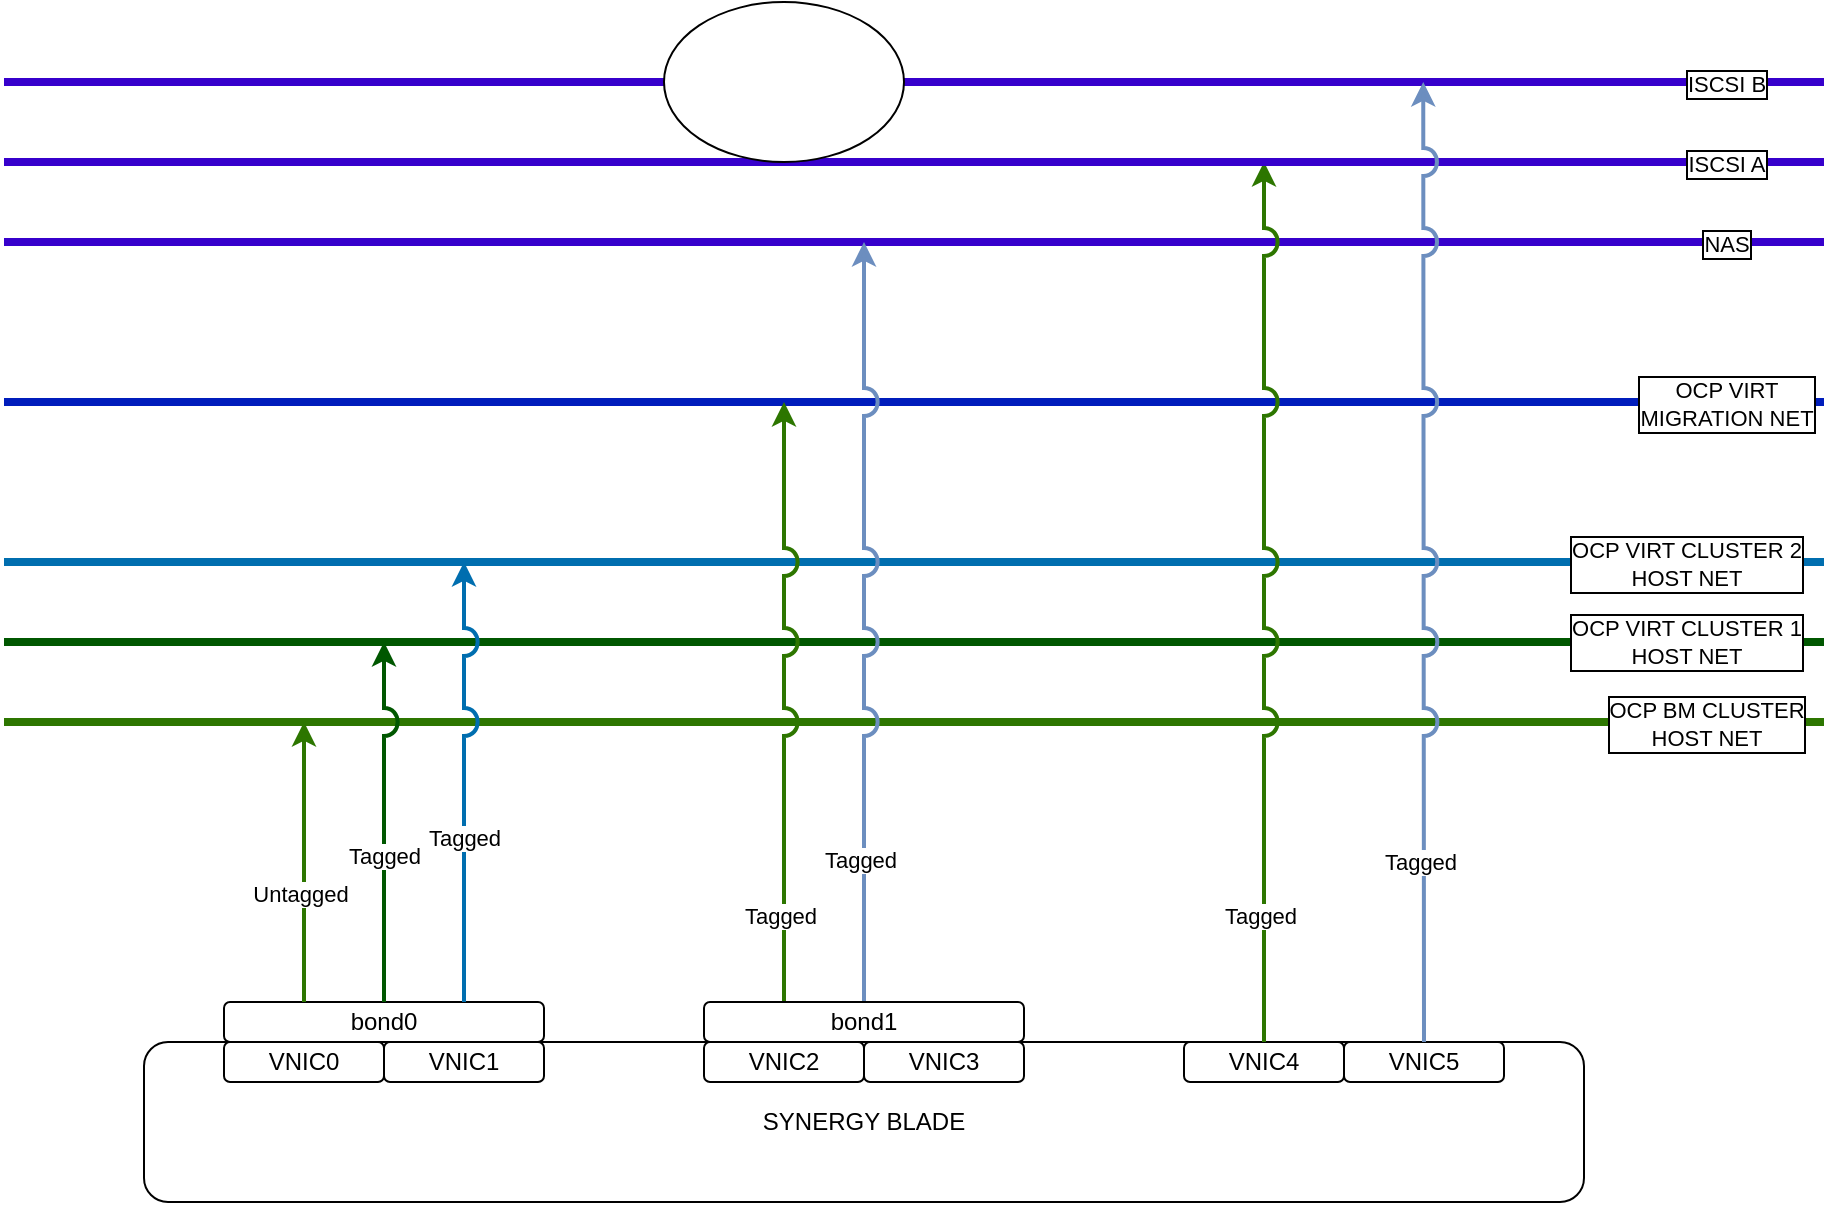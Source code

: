 <mxfile version="27.2.0">
  <diagram name="Page-1" id="nBz9LH9-IEHwwVWOcd3V">
    <mxGraphModel dx="2672" dy="1525" grid="1" gridSize="10" guides="0" tooltips="1" connect="1" arrows="1" fold="1" page="1" pageScale="1" pageWidth="1169" pageHeight="827" math="0" shadow="0">
      <root>
        <mxCell id="0" />
        <mxCell id="1" parent="0" />
        <mxCell id="LU3-slNKnOnuftCBF2Lh-32" value="" style="endArrow=none;html=1;rounded=0;strokeWidth=4;fillColor=#6a00ff;strokeColor=light-dark(#3700CC,#708090);" parent="1" edge="1">
          <mxGeometry width="50" height="50" relative="1" as="geometry">
            <mxPoint x="130" y="200" as="sourcePoint" />
            <mxPoint x="1040" y="200" as="targetPoint" />
          </mxGeometry>
        </mxCell>
        <mxCell id="LU3-slNKnOnuftCBF2Lh-33" value="NAS" style="edgeLabel;html=1;align=center;verticalAlign=middle;resizable=0;points=[];labelBorderColor=default;textShadow=0;labelPosition=center;verticalLabelPosition=middle;" parent="LU3-slNKnOnuftCBF2Lh-32" vertex="1" connectable="0">
          <mxGeometry x="-0.069" y="-1" relative="1" as="geometry">
            <mxPoint x="437" as="offset" />
          </mxGeometry>
        </mxCell>
        <mxCell id="LU3-slNKnOnuftCBF2Lh-29" value="" style="endArrow=none;html=1;rounded=0;strokeWidth=4;fillColor=#0050ef;strokeColor=light-dark(#001DBC,#FF8C00);" parent="1" edge="1">
          <mxGeometry width="50" height="50" relative="1" as="geometry">
            <mxPoint x="130" y="280" as="sourcePoint" />
            <mxPoint x="1040" y="280" as="targetPoint" />
          </mxGeometry>
        </mxCell>
        <mxCell id="LU3-slNKnOnuftCBF2Lh-30" value="OCP VIRT&lt;div&gt;MIGRATION&lt;span style=&quot;background-color: light-dark(#ffffff, var(--ge-dark-color, #121212)); color: light-dark(rgb(0, 0, 0), rgb(255, 255, 255));&quot;&gt;&amp;nbsp;NET&lt;/span&gt;&lt;/div&gt;" style="edgeLabel;html=1;align=center;verticalAlign=middle;resizable=0;points=[];labelBorderColor=default;textShadow=0;labelPosition=center;verticalLabelPosition=middle;" parent="LU3-slNKnOnuftCBF2Lh-29" vertex="1" connectable="0">
          <mxGeometry x="-0.069" y="-1" relative="1" as="geometry">
            <mxPoint x="437" as="offset" />
          </mxGeometry>
        </mxCell>
        <mxCell id="LU3-slNKnOnuftCBF2Lh-27" value="" style="endArrow=none;html=1;rounded=0;strokeWidth=4;fillColor=#1ba1e2;strokeColor=light-dark(#006EAF,#BA55D3);" parent="1" edge="1">
          <mxGeometry width="50" height="50" relative="1" as="geometry">
            <mxPoint x="130" y="360" as="sourcePoint" />
            <mxPoint x="1040" y="360" as="targetPoint" />
          </mxGeometry>
        </mxCell>
        <mxCell id="LU3-slNKnOnuftCBF2Lh-28" value="OCP VIRT CLUSTER 2&lt;div&gt;HOST NET&lt;/div&gt;" style="edgeLabel;html=1;align=center;verticalAlign=middle;resizable=0;points=[];labelBorderColor=default;textShadow=0;labelPosition=center;verticalLabelPosition=middle;" parent="LU3-slNKnOnuftCBF2Lh-27" vertex="1" connectable="0">
          <mxGeometry x="-0.069" y="-1" relative="1" as="geometry">
            <mxPoint x="417" as="offset" />
          </mxGeometry>
        </mxCell>
        <mxCell id="LU3-slNKnOnuftCBF2Lh-25" value="" style="endArrow=none;html=1;rounded=0;strokeWidth=4;fillColor=#008a00;strokeColor=light-dark(#005700,#3CB371);" parent="1" edge="1">
          <mxGeometry width="50" height="50" relative="1" as="geometry">
            <mxPoint x="130" y="400" as="sourcePoint" />
            <mxPoint x="1040" y="400" as="targetPoint" />
          </mxGeometry>
        </mxCell>
        <mxCell id="LU3-slNKnOnuftCBF2Lh-26" value="OCP VIRT CLUSTER 1&lt;div&gt;HOST NET&lt;/div&gt;" style="edgeLabel;html=1;align=center;verticalAlign=middle;resizable=0;points=[];labelBorderColor=default;textShadow=0;labelPosition=center;verticalLabelPosition=middle;" parent="LU3-slNKnOnuftCBF2Lh-25" vertex="1" connectable="0">
          <mxGeometry x="-0.069" y="-1" relative="1" as="geometry">
            <mxPoint x="417" y="-1" as="offset" />
          </mxGeometry>
        </mxCell>
        <mxCell id="LU3-slNKnOnuftCBF2Lh-23" value="" style="endArrow=none;html=1;rounded=0;strokeWidth=4;orthogonal=0;fillColor=#60a917;strokeColor=light-dark(#2D7600,#4682B4);" parent="1" edge="1">
          <mxGeometry width="50" height="50" relative="1" as="geometry">
            <mxPoint x="130" y="440" as="sourcePoint" />
            <mxPoint x="1040" y="440" as="targetPoint" />
          </mxGeometry>
        </mxCell>
        <mxCell id="LU3-slNKnOnuftCBF2Lh-24" value="OCP BM CLUSTER&lt;div&gt;HOST NET&lt;/div&gt;" style="edgeLabel;html=1;align=center;verticalAlign=middle;resizable=0;points=[];labelBorderColor=default;" parent="LU3-slNKnOnuftCBF2Lh-23" vertex="1" connectable="0">
          <mxGeometry x="-0.069" y="-1" relative="1" as="geometry">
            <mxPoint x="427" as="offset" />
          </mxGeometry>
        </mxCell>
        <mxCell id="LU3-slNKnOnuftCBF2Lh-12" value="" style="group" parent="1" vertex="1" connectable="0">
          <mxGeometry x="200" y="580" width="720" height="100" as="geometry" />
        </mxCell>
        <mxCell id="LU3-slNKnOnuftCBF2Lh-2" value="SYNERGY BLADE" style="rounded=1;whiteSpace=wrap;html=1;" parent="LU3-slNKnOnuftCBF2Lh-12" vertex="1">
          <mxGeometry y="20" width="720" height="80" as="geometry" />
        </mxCell>
        <mxCell id="LU3-slNKnOnuftCBF2Lh-6" value="" style="group" parent="LU3-slNKnOnuftCBF2Lh-12" vertex="1" connectable="0">
          <mxGeometry x="40" width="160" height="40" as="geometry" />
        </mxCell>
        <mxCell id="LU3-slNKnOnuftCBF2Lh-3" value="VNIC0" style="rounded=1;whiteSpace=wrap;html=1;" parent="LU3-slNKnOnuftCBF2Lh-6" vertex="1">
          <mxGeometry y="20" width="80" height="20" as="geometry" />
        </mxCell>
        <mxCell id="LU3-slNKnOnuftCBF2Lh-4" value="VNIC1" style="rounded=1;whiteSpace=wrap;html=1;" parent="LU3-slNKnOnuftCBF2Lh-6" vertex="1">
          <mxGeometry x="80" y="20" width="80" height="20" as="geometry" />
        </mxCell>
        <mxCell id="LU3-slNKnOnuftCBF2Lh-5" value="bond0" style="rounded=1;whiteSpace=wrap;html=1;" parent="LU3-slNKnOnuftCBF2Lh-6" vertex="1">
          <mxGeometry width="160" height="20" as="geometry" />
        </mxCell>
        <mxCell id="LU3-slNKnOnuftCBF2Lh-7" value="" style="group" parent="LU3-slNKnOnuftCBF2Lh-12" vertex="1" connectable="0">
          <mxGeometry x="280" width="160" height="40" as="geometry" />
        </mxCell>
        <mxCell id="LU3-slNKnOnuftCBF2Lh-8" value="VNIC2" style="rounded=1;whiteSpace=wrap;html=1;" parent="LU3-slNKnOnuftCBF2Lh-7" vertex="1">
          <mxGeometry y="20" width="80" height="20" as="geometry" />
        </mxCell>
        <mxCell id="LU3-slNKnOnuftCBF2Lh-9" value="VNIC3" style="rounded=1;whiteSpace=wrap;html=1;" parent="LU3-slNKnOnuftCBF2Lh-7" vertex="1">
          <mxGeometry x="80" y="20" width="80" height="20" as="geometry" />
        </mxCell>
        <mxCell id="LU3-slNKnOnuftCBF2Lh-31" style="edgeStyle=orthogonalEdgeStyle;rounded=0;orthogonalLoop=1;jettySize=auto;html=1;exitX=0.25;exitY=0;exitDx=0;exitDy=0;strokeWidth=2;jumpStyle=arc;jumpSize=12;fillColor=#0050ef;strokeColor=light-dark(#2D7600,#FF8C00);" parent="LU3-slNKnOnuftCBF2Lh-7" source="LU3-slNKnOnuftCBF2Lh-10" edge="1">
          <mxGeometry relative="1" as="geometry">
            <mxPoint x="40" y="-300" as="targetPoint" />
          </mxGeometry>
        </mxCell>
        <mxCell id="LU3-slNKnOnuftCBF2Lh-37" value="Tagged" style="edgeLabel;html=1;align=center;verticalAlign=middle;resizable=0;points=[];" parent="LU3-slNKnOnuftCBF2Lh-31" vertex="1" connectable="0">
          <mxGeometry x="-0.714" y="2" relative="1" as="geometry">
            <mxPoint as="offset" />
          </mxGeometry>
        </mxCell>
        <mxCell id="LU3-slNKnOnuftCBF2Lh-34" style="edgeStyle=orthogonalEdgeStyle;rounded=0;orthogonalLoop=1;jettySize=auto;html=1;exitX=0.5;exitY=0;exitDx=0;exitDy=0;strokeWidth=2;jumpStyle=arc;jumpSize=12;fillColor=#dae8fc;strokeColor=light-dark(#6C8EBF,#708090);gradientColor=#7ea6e0;" parent="LU3-slNKnOnuftCBF2Lh-7" source="LU3-slNKnOnuftCBF2Lh-10" edge="1">
          <mxGeometry relative="1" as="geometry">
            <mxPoint x="80" y="-380" as="targetPoint" />
          </mxGeometry>
        </mxCell>
        <mxCell id="LU3-slNKnOnuftCBF2Lh-38" value="Tagged" style="edgeLabel;html=1;align=center;verticalAlign=middle;resizable=0;points=[];" parent="LU3-slNKnOnuftCBF2Lh-34" vertex="1" connectable="0">
          <mxGeometry x="-0.626" y="2" relative="1" as="geometry">
            <mxPoint as="offset" />
          </mxGeometry>
        </mxCell>
        <mxCell id="LU3-slNKnOnuftCBF2Lh-10" value="bond1" style="rounded=1;whiteSpace=wrap;html=1;" parent="LU3-slNKnOnuftCBF2Lh-7" vertex="1">
          <mxGeometry width="160" height="20" as="geometry" />
        </mxCell>
        <mxCell id="LU3-slNKnOnuftCBF2Lh-40" value="VNIC4" style="rounded=1;whiteSpace=wrap;html=1;container=0;" parent="LU3-slNKnOnuftCBF2Lh-12" vertex="1">
          <mxGeometry x="520" y="20" width="80" height="20" as="geometry" />
        </mxCell>
        <mxCell id="LU3-slNKnOnuftCBF2Lh-41" value="VNIC5" style="rounded=1;whiteSpace=wrap;html=1;container=0;" parent="LU3-slNKnOnuftCBF2Lh-12" vertex="1">
          <mxGeometry x="600" y="20" width="80" height="20" as="geometry" />
        </mxCell>
        <mxCell id="LU3-slNKnOnuftCBF2Lh-42" style="edgeStyle=orthogonalEdgeStyle;rounded=0;orthogonalLoop=1;jettySize=auto;html=1;exitX=0.5;exitY=0;exitDx=0;exitDy=0;strokeWidth=2;jumpStyle=arc;jumpSize=12;fillColor=#0050ef;strokeColor=light-dark(#2D7600,#DC143C);" parent="LU3-slNKnOnuftCBF2Lh-12" source="LU3-slNKnOnuftCBF2Lh-40" edge="1">
          <mxGeometry relative="1" as="geometry">
            <mxPoint x="560" y="-420" as="targetPoint" />
            <mxPoint x="560" as="sourcePoint" />
          </mxGeometry>
        </mxCell>
        <mxCell id="LU3-slNKnOnuftCBF2Lh-43" value="Tagged" style="edgeLabel;html=1;align=center;verticalAlign=middle;resizable=0;points=[];" parent="LU3-slNKnOnuftCBF2Lh-42" vertex="1" connectable="0">
          <mxGeometry x="-0.714" y="2" relative="1" as="geometry">
            <mxPoint as="offset" />
          </mxGeometry>
        </mxCell>
        <mxCell id="LU3-slNKnOnuftCBF2Lh-14" style="edgeStyle=orthogonalEdgeStyle;rounded=0;orthogonalLoop=1;jettySize=auto;html=1;exitX=0.25;exitY=0;exitDx=0;exitDy=0;strokeWidth=2;jumpStyle=arc;fillColor=#60a917;strokeColor=light-dark(#2D7600,#4682B4);" parent="1" source="LU3-slNKnOnuftCBF2Lh-5" edge="1">
          <mxGeometry relative="1" as="geometry">
            <mxPoint x="280" y="440" as="targetPoint" />
          </mxGeometry>
        </mxCell>
        <mxCell id="LU3-slNKnOnuftCBF2Lh-15" value="Untagged" style="edgeLabel;html=1;align=center;verticalAlign=middle;resizable=0;points=[];fillOpacity=0;" parent="LU3-slNKnOnuftCBF2Lh-14" vertex="1" connectable="0">
          <mxGeometry x="-0.227" y="2" relative="1" as="geometry">
            <mxPoint as="offset" />
          </mxGeometry>
        </mxCell>
        <mxCell id="LU3-slNKnOnuftCBF2Lh-17" style="edgeStyle=orthogonalEdgeStyle;rounded=0;orthogonalLoop=1;jettySize=auto;html=1;exitX=0.5;exitY=0;exitDx=0;exitDy=0;strokeWidth=2;jumpStyle=arc;jumpSize=12;fillColor=#008a00;strokeColor=light-dark(#005700,#3CB371);" parent="1" source="LU3-slNKnOnuftCBF2Lh-5" edge="1">
          <mxGeometry relative="1" as="geometry">
            <mxPoint x="320" y="400" as="targetPoint" />
          </mxGeometry>
        </mxCell>
        <mxCell id="LU3-slNKnOnuftCBF2Lh-18" value="Tagged" style="edgeLabel;html=1;align=center;verticalAlign=middle;resizable=0;points=[];" parent="LU3-slNKnOnuftCBF2Lh-17" vertex="1" connectable="0">
          <mxGeometry x="-0.187" relative="1" as="geometry">
            <mxPoint as="offset" />
          </mxGeometry>
        </mxCell>
        <mxCell id="LU3-slNKnOnuftCBF2Lh-20" style="edgeStyle=orthogonalEdgeStyle;rounded=0;orthogonalLoop=1;jettySize=auto;html=1;exitX=0.75;exitY=0;exitDx=0;exitDy=0;strokeWidth=2;jumpStyle=arc;jumpSize=12;fillColor=#1ba1e2;strokeColor=light-dark(#006EAF,#BA55D3);" parent="1" source="LU3-slNKnOnuftCBF2Lh-5" edge="1">
          <mxGeometry relative="1" as="geometry">
            <mxPoint x="360" y="360" as="targetPoint" />
          </mxGeometry>
        </mxCell>
        <mxCell id="LU3-slNKnOnuftCBF2Lh-21" value="Tagged" style="edgeLabel;html=1;align=center;verticalAlign=middle;resizable=0;points=[];" parent="LU3-slNKnOnuftCBF2Lh-20" vertex="1" connectable="0">
          <mxGeometry x="-0.254" relative="1" as="geometry">
            <mxPoint as="offset" />
          </mxGeometry>
        </mxCell>
        <mxCell id="LU3-slNKnOnuftCBF2Lh-47" value="" style="endArrow=none;html=1;rounded=0;strokeWidth=4;fillColor=#6a00ff;strokeColor=light-dark(#3700CC,#DC143C);" parent="1" edge="1">
          <mxGeometry width="50" height="50" relative="1" as="geometry">
            <mxPoint x="130" y="160" as="sourcePoint" />
            <mxPoint x="1040" y="160" as="targetPoint" />
          </mxGeometry>
        </mxCell>
        <mxCell id="LU3-slNKnOnuftCBF2Lh-48" value="ISCSI A" style="edgeLabel;html=1;align=center;verticalAlign=middle;resizable=0;points=[];labelBorderColor=default;textShadow=0;labelPosition=center;verticalLabelPosition=middle;" parent="LU3-slNKnOnuftCBF2Lh-47" vertex="1" connectable="0">
          <mxGeometry x="-0.069" y="-1" relative="1" as="geometry">
            <mxPoint x="437" as="offset" />
          </mxGeometry>
        </mxCell>
        <mxCell id="LU3-slNKnOnuftCBF2Lh-49" value="" style="endArrow=none;html=1;rounded=0;strokeWidth=4;fillColor=#6a00ff;strokeColor=light-dark(#3700CC,#4169E1);" parent="1" edge="1">
          <mxGeometry width="50" height="50" relative="1" as="geometry">
            <mxPoint x="130" y="120" as="sourcePoint" />
            <mxPoint x="1040" y="120" as="targetPoint" />
          </mxGeometry>
        </mxCell>
        <mxCell id="LU3-slNKnOnuftCBF2Lh-50" value="ISCSI B" style="edgeLabel;html=1;align=center;verticalAlign=middle;resizable=0;points=[];labelBorderColor=default;textShadow=0;labelPosition=center;verticalLabelPosition=middle;" parent="LU3-slNKnOnuftCBF2Lh-49" vertex="1" connectable="0">
          <mxGeometry x="-0.069" y="-1" relative="1" as="geometry">
            <mxPoint x="437" as="offset" />
          </mxGeometry>
        </mxCell>
        <mxCell id="LU3-slNKnOnuftCBF2Lh-44" style="edgeStyle=orthogonalEdgeStyle;rounded=0;orthogonalLoop=1;jettySize=auto;html=1;exitX=0.5;exitY=0;exitDx=0;exitDy=0;strokeWidth=2;jumpStyle=arc;jumpSize=12;fillColor=#dae8fc;strokeColor=light-dark(#6C8EBF,#4169E1);gradientColor=#7ea6e0;" parent="1" source="LU3-slNKnOnuftCBF2Lh-41" edge="1">
          <mxGeometry relative="1" as="geometry">
            <mxPoint x="839.619" y="120" as="targetPoint" />
            <mxPoint x="839.86" y="580" as="sourcePoint" />
          </mxGeometry>
        </mxCell>
        <mxCell id="LU3-slNKnOnuftCBF2Lh-45" value="Tagged" style="edgeLabel;html=1;align=center;verticalAlign=middle;resizable=0;points=[];" parent="LU3-slNKnOnuftCBF2Lh-44" vertex="1" connectable="0">
          <mxGeometry x="-0.626" y="2" relative="1" as="geometry">
            <mxPoint as="offset" />
          </mxGeometry>
        </mxCell>
        <mxCell id="daVzyOdjmqYcSzeQDN5u-1" value="" style="ellipse;whiteSpace=wrap;html=1;" vertex="1" parent="1">
          <mxGeometry x="460" y="80" width="120" height="80" as="geometry" />
        </mxCell>
      </root>
    </mxGraphModel>
  </diagram>
</mxfile>
